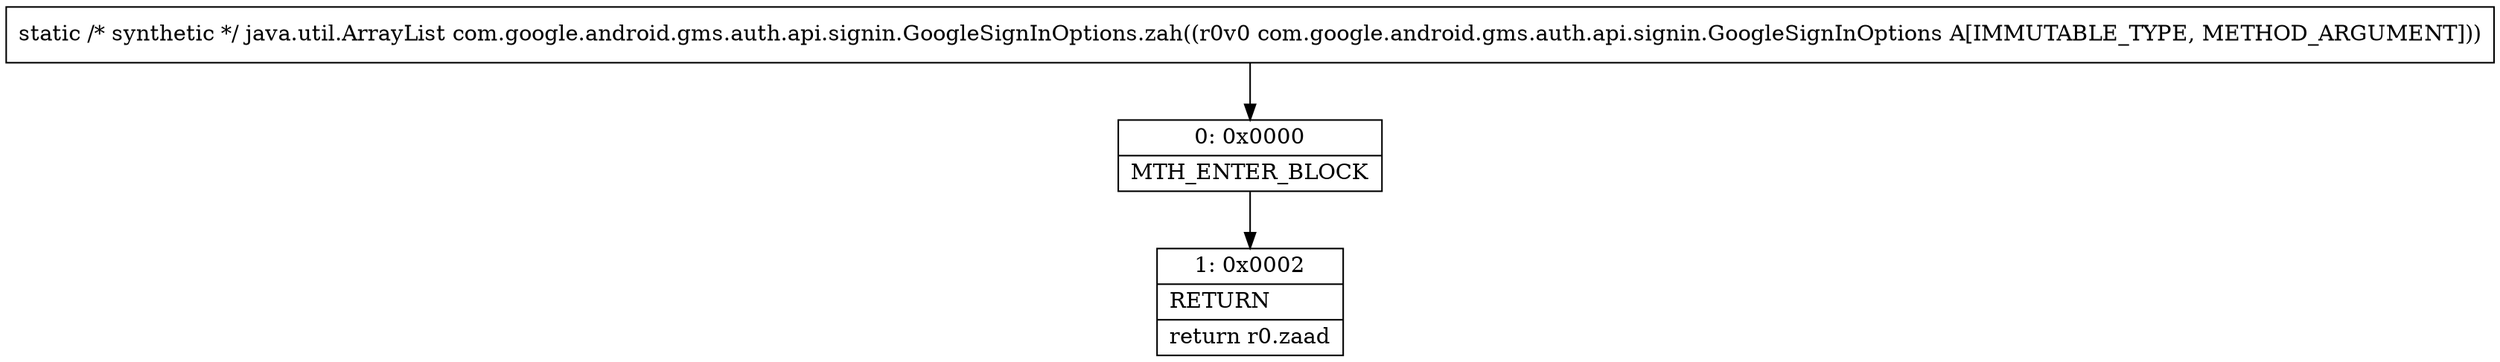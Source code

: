 digraph "CFG forcom.google.android.gms.auth.api.signin.GoogleSignInOptions.zah(Lcom\/google\/android\/gms\/auth\/api\/signin\/GoogleSignInOptions;)Ljava\/util\/ArrayList;" {
Node_0 [shape=record,label="{0\:\ 0x0000|MTH_ENTER_BLOCK\l}"];
Node_1 [shape=record,label="{1\:\ 0x0002|RETURN\l|return r0.zaad\l}"];
MethodNode[shape=record,label="{static \/* synthetic *\/ java.util.ArrayList com.google.android.gms.auth.api.signin.GoogleSignInOptions.zah((r0v0 com.google.android.gms.auth.api.signin.GoogleSignInOptions A[IMMUTABLE_TYPE, METHOD_ARGUMENT])) }"];
MethodNode -> Node_0;
Node_0 -> Node_1;
}

